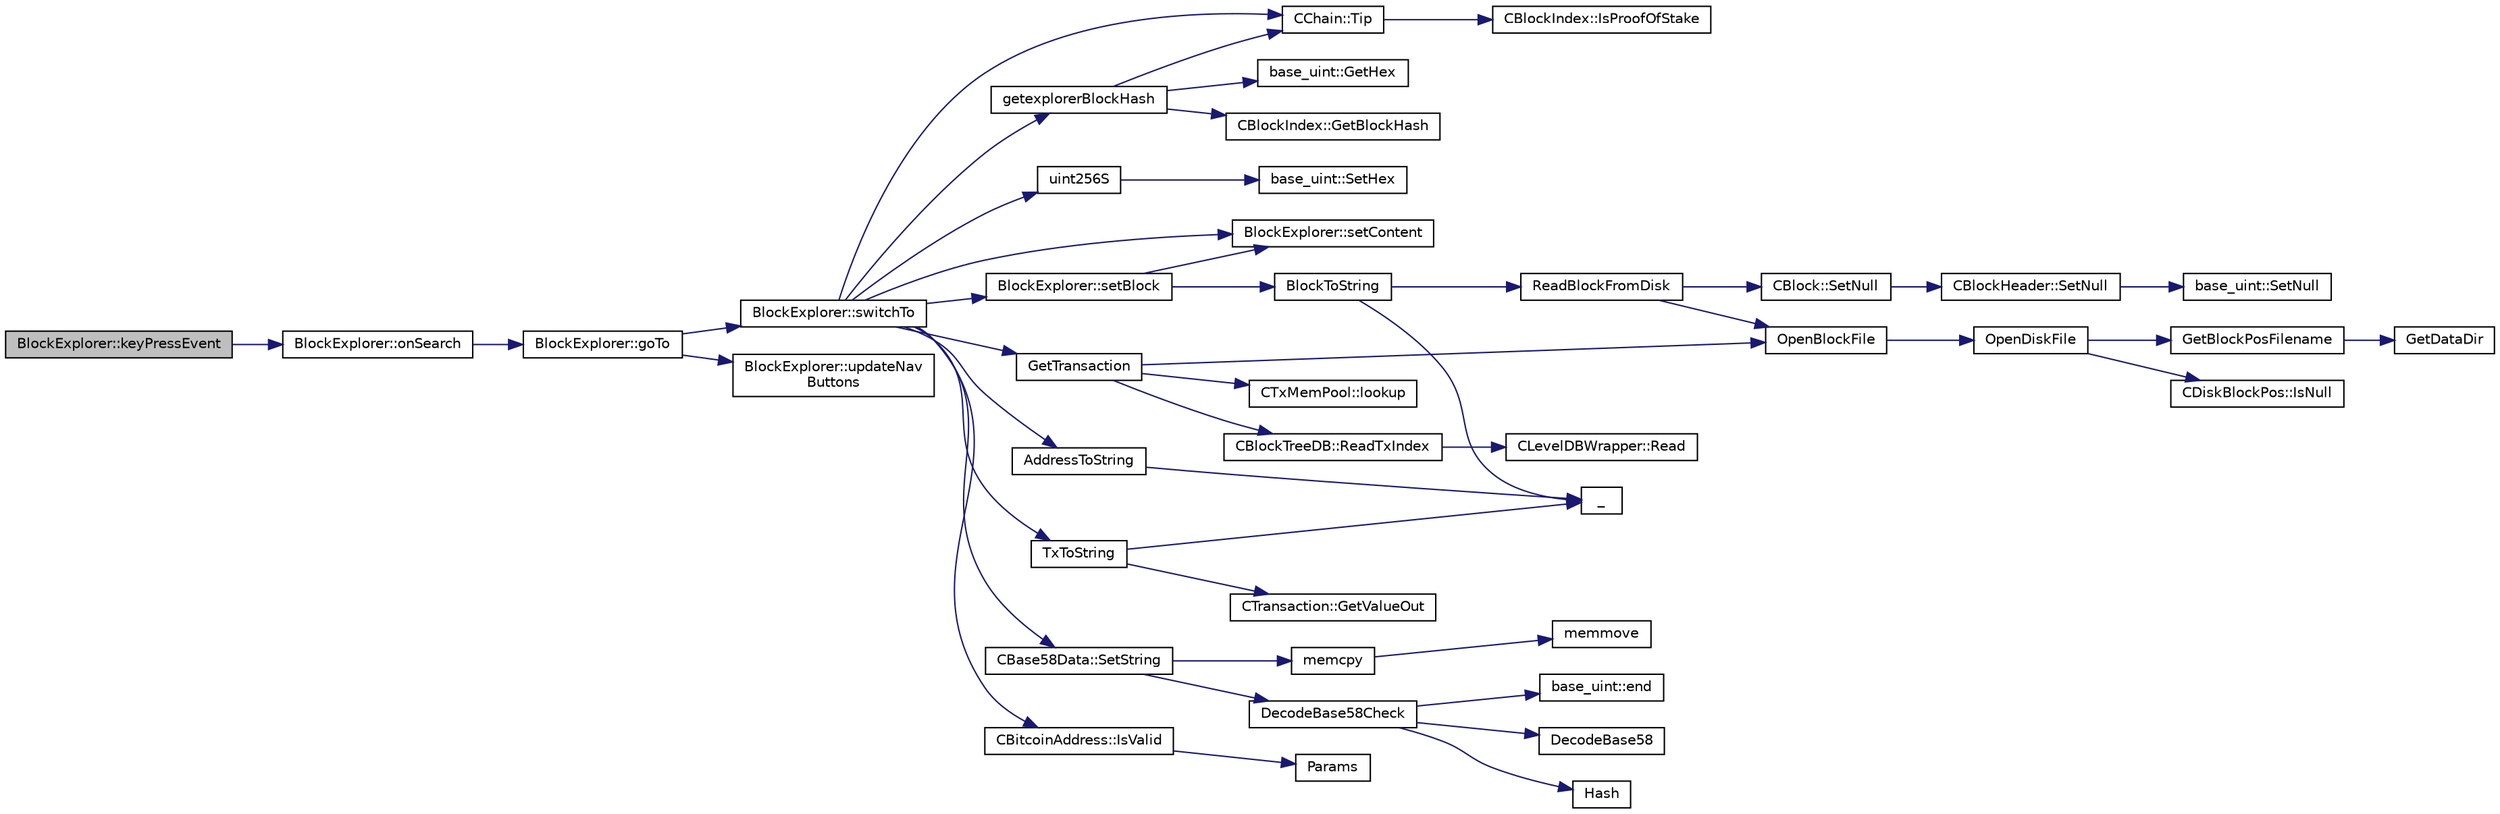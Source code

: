 digraph "BlockExplorer::keyPressEvent"
{
  edge [fontname="Helvetica",fontsize="10",labelfontname="Helvetica",labelfontsize="10"];
  node [fontname="Helvetica",fontsize="10",shape=record];
  rankdir="LR";
  Node173 [label="BlockExplorer::keyPressEvent",height=0.2,width=0.4,color="black", fillcolor="grey75", style="filled", fontcolor="black"];
  Node173 -> Node174 [color="midnightblue",fontsize="10",style="solid",fontname="Helvetica"];
  Node174 [label="BlockExplorer::onSearch",height=0.2,width=0.4,color="black", fillcolor="white", style="filled",URL="$class_block_explorer.html#a5d9b6b07b7a7cb14c9731950d76074a4"];
  Node174 -> Node175 [color="midnightblue",fontsize="10",style="solid",fontname="Helvetica"];
  Node175 [label="BlockExplorer::goTo",height=0.2,width=0.4,color="black", fillcolor="white", style="filled",URL="$class_block_explorer.html#a32a642323bf89030d4f3519d79893ccd"];
  Node175 -> Node176 [color="midnightblue",fontsize="10",style="solid",fontname="Helvetica"];
  Node176 [label="BlockExplorer::switchTo",height=0.2,width=0.4,color="black", fillcolor="white", style="filled",URL="$class_block_explorer.html#a24d6353efb00436dd029e234e3a86121"];
  Node176 -> Node177 [color="midnightblue",fontsize="10",style="solid",fontname="Helvetica"];
  Node177 [label="CChain::Tip",height=0.2,width=0.4,color="black", fillcolor="white", style="filled",URL="$class_c_chain.html#a40ccefec14f8f3195c08c827af8cf412",tooltip="Returns the index entry for the tip of this chain, or NULL if none. "];
  Node177 -> Node178 [color="midnightblue",fontsize="10",style="solid",fontname="Helvetica"];
  Node178 [label="CBlockIndex::IsProofOfStake",height=0.2,width=0.4,color="black", fillcolor="white", style="filled",URL="$class_c_block_index.html#a2438a891e9d43821c0d99e1bdac56fde"];
  Node176 -> Node179 [color="midnightblue",fontsize="10",style="solid",fontname="Helvetica"];
  Node179 [label="getexplorerBlockHash",height=0.2,width=0.4,color="black", fillcolor="white", style="filled",URL="$blockexplorer_8cpp.html#a360b019939c97f1c57ebf99b16859455"];
  Node179 -> Node177 [color="midnightblue",fontsize="10",style="solid",fontname="Helvetica"];
  Node179 -> Node180 [color="midnightblue",fontsize="10",style="solid",fontname="Helvetica"];
  Node180 [label="CBlockIndex::GetBlockHash",height=0.2,width=0.4,color="black", fillcolor="white", style="filled",URL="$class_c_block_index.html#a98490a2788c65cdd6ae9002b004dd74c"];
  Node179 -> Node181 [color="midnightblue",fontsize="10",style="solid",fontname="Helvetica"];
  Node181 [label="base_uint::GetHex",height=0.2,width=0.4,color="black", fillcolor="white", style="filled",URL="$classbase__uint.html#ae5e7b7481de91ebead20eebd5d685441"];
  Node176 -> Node182 [color="midnightblue",fontsize="10",style="solid",fontname="Helvetica"];
  Node182 [label="uint256S",height=0.2,width=0.4,color="black", fillcolor="white", style="filled",URL="$uint256_8h.html#a52e679560cc1ebf68f878ed69e38f259"];
  Node182 -> Node183 [color="midnightblue",fontsize="10",style="solid",fontname="Helvetica"];
  Node183 [label="base_uint::SetHex",height=0.2,width=0.4,color="black", fillcolor="white", style="filled",URL="$classbase__uint.html#ade1a897fac931f28f54998c92c797228"];
  Node176 -> Node184 [color="midnightblue",fontsize="10",style="solid",fontname="Helvetica"];
  Node184 [label="BlockExplorer::setBlock",height=0.2,width=0.4,color="black", fillcolor="white", style="filled",URL="$class_block_explorer.html#ac6dea0edb51e7410dacc99feaf9af916"];
  Node184 -> Node185 [color="midnightblue",fontsize="10",style="solid",fontname="Helvetica"];
  Node185 [label="BlockExplorer::setContent",height=0.2,width=0.4,color="black", fillcolor="white", style="filled",URL="$class_block_explorer.html#ac46af3a727258870e7ce742210bfd13d"];
  Node184 -> Node186 [color="midnightblue",fontsize="10",style="solid",fontname="Helvetica"];
  Node186 [label="BlockToString",height=0.2,width=0.4,color="black", fillcolor="white", style="filled",URL="$blockexplorer_8cpp.html#a6caededa67ac9ad171dc1a6fac4a708f"];
  Node186 -> Node187 [color="midnightblue",fontsize="10",style="solid",fontname="Helvetica"];
  Node187 [label="ReadBlockFromDisk",height=0.2,width=0.4,color="black", fillcolor="white", style="filled",URL="$main_8cpp.html#a2dc350346749b7da7f4b40c114ee5147"];
  Node187 -> Node188 [color="midnightblue",fontsize="10",style="solid",fontname="Helvetica"];
  Node188 [label="CBlock::SetNull",height=0.2,width=0.4,color="black", fillcolor="white", style="filled",URL="$class_c_block.html#a0410d7ba8d60679c4cf364b82ffffea5"];
  Node188 -> Node189 [color="midnightblue",fontsize="10",style="solid",fontname="Helvetica"];
  Node189 [label="CBlockHeader::SetNull",height=0.2,width=0.4,color="black", fillcolor="white", style="filled",URL="$class_c_block_header.html#ae39c04a4357417d98954a51f53beb78a"];
  Node189 -> Node190 [color="midnightblue",fontsize="10",style="solid",fontname="Helvetica"];
  Node190 [label="base_uint::SetNull",height=0.2,width=0.4,color="black", fillcolor="white", style="filled",URL="$classbase__uint.html#ab7f832a0d48a7da00296497c820ae775"];
  Node187 -> Node191 [color="midnightblue",fontsize="10",style="solid",fontname="Helvetica"];
  Node191 [label="OpenBlockFile",height=0.2,width=0.4,color="black", fillcolor="white", style="filled",URL="$main_8cpp.html#a0d81388930a4ccb6a69b9abdd1ef5097",tooltip="Open a block file (blk?????.dat) "];
  Node191 -> Node192 [color="midnightblue",fontsize="10",style="solid",fontname="Helvetica"];
  Node192 [label="OpenDiskFile",height=0.2,width=0.4,color="black", fillcolor="white", style="filled",URL="$main_8cpp.html#ab15fc61f1d9596ad0aca703ff2c74635"];
  Node192 -> Node193 [color="midnightblue",fontsize="10",style="solid",fontname="Helvetica"];
  Node193 [label="CDiskBlockPos::IsNull",height=0.2,width=0.4,color="black", fillcolor="white", style="filled",URL="$struct_c_disk_block_pos.html#a7dd98fe3f5372d358df61db31899b0af"];
  Node192 -> Node194 [color="midnightblue",fontsize="10",style="solid",fontname="Helvetica"];
  Node194 [label="GetBlockPosFilename",height=0.2,width=0.4,color="black", fillcolor="white", style="filled",URL="$main_8cpp.html#a2f26f074aac584c3398de1dcdac59de9",tooltip="Translation to a filesystem path. "];
  Node194 -> Node195 [color="midnightblue",fontsize="10",style="solid",fontname="Helvetica"];
  Node195 [label="GetDataDir",height=0.2,width=0.4,color="black", fillcolor="white", style="filled",URL="$util_8cpp.html#ab83866a054745d4b30a3948a1b44beba"];
  Node186 -> Node196 [color="midnightblue",fontsize="10",style="solid",fontname="Helvetica"];
  Node196 [label="_",height=0.2,width=0.4,color="black", fillcolor="white", style="filled",URL="$ui__interface_8h.html#aad133bb6103b53cebf03fd01e2f11ba1",tooltip="Translation function: Call Translate signal on UI interface, which returns a boost::optional result..."];
  Node176 -> Node197 [color="midnightblue",fontsize="10",style="solid",fontname="Helvetica"];
  Node197 [label="GetTransaction",height=0.2,width=0.4,color="black", fillcolor="white", style="filled",URL="$main_8cpp.html#a044ae412844f02db690466dd24d9bb71",tooltip="Return transaction in tx, and if it was found inside a block, its hash is placed in hashBlock..."];
  Node197 -> Node198 [color="midnightblue",fontsize="10",style="solid",fontname="Helvetica"];
  Node198 [label="CTxMemPool::lookup",height=0.2,width=0.4,color="black", fillcolor="white", style="filled",URL="$class_c_tx_mem_pool.html#ad6d9966cdeb4b6586f7186e709b4e77e"];
  Node197 -> Node199 [color="midnightblue",fontsize="10",style="solid",fontname="Helvetica"];
  Node199 [label="CBlockTreeDB::ReadTxIndex",height=0.2,width=0.4,color="black", fillcolor="white", style="filled",URL="$class_c_block_tree_d_b.html#a74383427266d627e84c2d0c8e21e03c7"];
  Node199 -> Node200 [color="midnightblue",fontsize="10",style="solid",fontname="Helvetica"];
  Node200 [label="CLevelDBWrapper::Read",height=0.2,width=0.4,color="black", fillcolor="white", style="filled",URL="$class_c_level_d_b_wrapper.html#a0cb51d3b8f042641b2d0aa76c3185527"];
  Node197 -> Node191 [color="midnightblue",fontsize="10",style="solid",fontname="Helvetica"];
  Node176 -> Node185 [color="midnightblue",fontsize="10",style="solid",fontname="Helvetica"];
  Node176 -> Node201 [color="midnightblue",fontsize="10",style="solid",fontname="Helvetica"];
  Node201 [label="TxToString",height=0.2,width=0.4,color="black", fillcolor="white", style="filled",URL="$blockexplorer_8cpp.html#a45aace593eba434db4b340d6ed004eef"];
  Node201 -> Node202 [color="midnightblue",fontsize="10",style="solid",fontname="Helvetica"];
  Node202 [label="CTransaction::GetValueOut",height=0.2,width=0.4,color="black", fillcolor="white", style="filled",URL="$class_c_transaction.html#aa4ce691dbb2ce32838d94d15801f6644"];
  Node201 -> Node196 [color="midnightblue",fontsize="10",style="solid",fontname="Helvetica"];
  Node176 -> Node203 [color="midnightblue",fontsize="10",style="solid",fontname="Helvetica"];
  Node203 [label="CBase58Data::SetString",height=0.2,width=0.4,color="black", fillcolor="white", style="filled",URL="$class_c_base58_data.html#a250fa3bc97d03c7d87de5485c8b49b57"];
  Node203 -> Node204 [color="midnightblue",fontsize="10",style="solid",fontname="Helvetica"];
  Node204 [label="DecodeBase58Check",height=0.2,width=0.4,color="black", fillcolor="white", style="filled",URL="$base58_8cpp.html#ae2dc7ad63e243509e0871ec4a5890678",tooltip="Decode a base58-encoded string (psz) that includes a checksum into a byte vector (vchRet), return true if decoding is successful. "];
  Node204 -> Node205 [color="midnightblue",fontsize="10",style="solid",fontname="Helvetica"];
  Node205 [label="DecodeBase58",height=0.2,width=0.4,color="black", fillcolor="white", style="filled",URL="$base58_8cpp.html#a0f74d1d6e7e982cad4b0e538acea4538",tooltip="Decode a base58-encoded string (psz) into a byte vector (vchRet). "];
  Node204 -> Node206 [color="midnightblue",fontsize="10",style="solid",fontname="Helvetica"];
  Node206 [label="Hash",height=0.2,width=0.4,color="black", fillcolor="white", style="filled",URL="$hash_8h.html#a12c5e981d7f5f2850027fd5e932eff61",tooltip="Compute the 256-bit hash of a std::string. "];
  Node204 -> Node207 [color="midnightblue",fontsize="10",style="solid",fontname="Helvetica"];
  Node207 [label="base_uint::end",height=0.2,width=0.4,color="black", fillcolor="white", style="filled",URL="$classbase__uint.html#a76539ef6be800bc02e4038f457a4f74a"];
  Node203 -> Node208 [color="midnightblue",fontsize="10",style="solid",fontname="Helvetica"];
  Node208 [label="memcpy",height=0.2,width=0.4,color="black", fillcolor="white", style="filled",URL="$glibc__compat_8cpp.html#a0f46826ab0466591e136db24394923cf"];
  Node208 -> Node209 [color="midnightblue",fontsize="10",style="solid",fontname="Helvetica"];
  Node209 [label="memmove",height=0.2,width=0.4,color="black", fillcolor="white", style="filled",URL="$glibc__compat_8cpp.html#a9778d49e9029dd75bc53ecbbf9f5e9a1"];
  Node176 -> Node210 [color="midnightblue",fontsize="10",style="solid",fontname="Helvetica"];
  Node210 [label="CBitcoinAddress::IsValid",height=0.2,width=0.4,color="black", fillcolor="white", style="filled",URL="$class_c_bitcoin_address.html#ab39907ce6895062a8f8bf585270ef13b"];
  Node210 -> Node211 [color="midnightblue",fontsize="10",style="solid",fontname="Helvetica"];
  Node211 [label="Params",height=0.2,width=0.4,color="black", fillcolor="white", style="filled",URL="$chainparams_8cpp.html#ace5c5b706d71a324a417dd2db394fd4a",tooltip="Return the currently selected parameters. "];
  Node176 -> Node212 [color="midnightblue",fontsize="10",style="solid",fontname="Helvetica"];
  Node212 [label="AddressToString",height=0.2,width=0.4,color="black", fillcolor="white", style="filled",URL="$blockexplorer_8cpp.html#ae9baca529102e635b730eaee51b9a9b2"];
  Node212 -> Node196 [color="midnightblue",fontsize="10",style="solid",fontname="Helvetica"];
  Node175 -> Node213 [color="midnightblue",fontsize="10",style="solid",fontname="Helvetica"];
  Node213 [label="BlockExplorer::updateNav\lButtons",height=0.2,width=0.4,color="black", fillcolor="white", style="filled",URL="$class_block_explorer.html#ad23de9bcf0ef195c569825d62ee145f3"];
}
